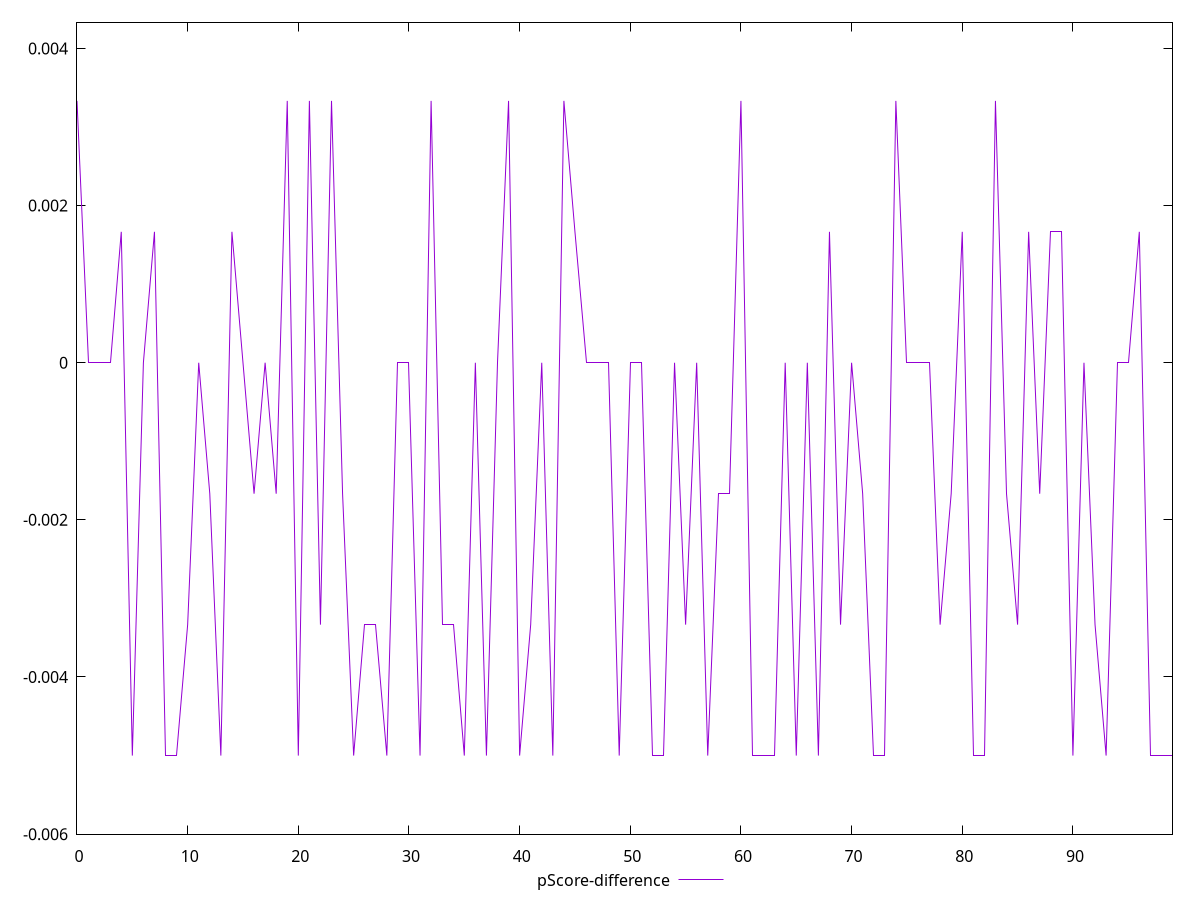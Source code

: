 reset

$pScoreDifference <<EOF
0 0.0033333333333334103
1 0
2 0
3 0
4 0.0016666666666667052
5 -0.0050000000000000044
6 0
7 0.0016666666666665941
8 -0.0050000000000000044
9 -0.0050000000000000044
10 -0.0033333333333332993
11 0
12 -0.0016666666666667052
13 -0.0050000000000000044
14 0.0016666666666667052
15 0
16 -0.0016666666666665941
17 0
18 -0.0016666666666665941
19 0.0033333333333332993
20 -0.0050000000000000044
21 0.0033333333333332993
22 -0.0033333333333332993
23 0.0033333333333332993
24 -0.0016666666666667052
25 -0.0050000000000000044
26 -0.0033333333333334103
27 -0.0033333333333332993
28 -0.0050000000000000044
29 0
30 0
31 -0.0050000000000000044
32 0.0033333333333332993
33 -0.0033333333333332993
34 -0.0033333333333332993
35 -0.0050000000000000044
36 0
37 -0.0050000000000000044
38 0
39 0.0033333333333332993
40 -0.0050000000000000044
41 -0.0033333333333332993
42 0
43 -0.0050000000000000044
44 0.0033333333333332993
45 0.0016666666666665941
46 0
47 0
48 0
49 -0.0050000000000000044
50 0
51 0
52 -0.0050000000000000044
53 -0.0050000000000000044
54 0
55 -0.0033333333333334103
56 0
57 -0.0050000000000000044
58 -0.0016666666666665941
59 -0.0016666666666667052
60 0.0033333333333332993
61 -0.0050000000000000044
62 -0.0050000000000000044
63 -0.0050000000000000044
64 0
65 -0.0050000000000000044
66 0
67 -0.0050000000000000044
68 0.0016666666666665941
69 -0.0033333333333334103
70 0
71 -0.0016666666666665941
72 -0.0050000000000000044
73 -0.0050000000000000044
74 0.0033333333333332993
75 0
76 0
77 0
78 -0.0033333333333332993
79 -0.0016666666666667052
80 0.0016666666666665941
81 -0.0050000000000000044
82 -0.0050000000000000044
83 0.0033333333333332993
84 -0.0016666666666667052
85 -0.0033333333333334103
86 0.0016666666666665941
87 -0.0016666666666667052
88 0.0016666666666665941
89 0.0016666666666665941
90 -0.0050000000000000044
91 0
92 -0.0033333333333332993
93 -0.0050000000000000044
94 0
95 0
96 0.0016666666666667052
97 -0.0050000000000000044
98 -0.0050000000000000044
99 -0.0050000000000000044
EOF

set key outside below
set xrange [0:99]
set yrange [-0.0060000000000000045:0.00433333333333341]
set trange [-0.0060000000000000045:0.00433333333333341]
set terminal svg size 640, 500 enhanced background rgb 'white'
set output "report_00017_2021-02-10T15-08-03.406Z/unused-css-rules/samples/pages/pScore-difference/values.svg"

plot $pScoreDifference title "pScore-difference" with line

reset
